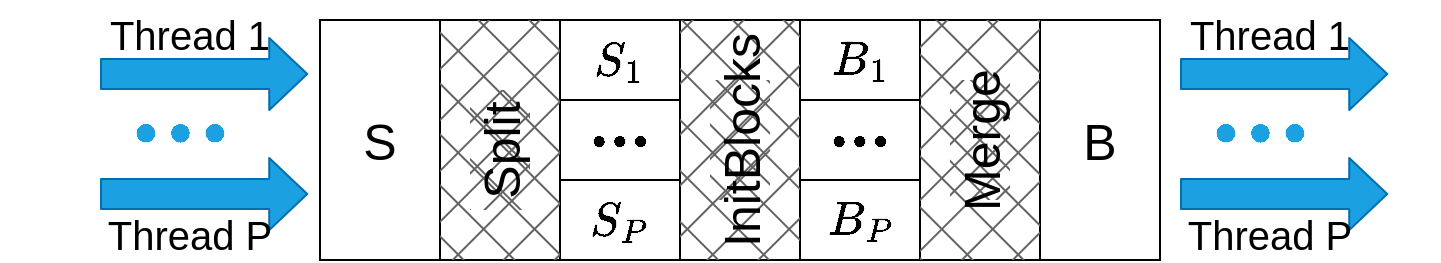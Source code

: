 <mxfile>
    <diagram id="4vPZcTN9GLReFkVKcJ1D" name="Page-1">
        <mxGraphModel dx="954" dy="579" grid="1" gridSize="10" guides="1" tooltips="1" connect="1" arrows="1" fold="1" page="1" pageScale="1" pageWidth="850" pageHeight="1100" background="#ffffff" math="1" shadow="0">
            <root>
                <mxCell id="0"/>
                <mxCell id="1" parent="0"/>
                <mxCell id="2" value="" style="shape=table;startSize=0;container=1;collapsible=0;childLayout=tableLayout;fillColor=none;fontColor=#000000;strokeColor=#000000;" vertex="1" parent="1">
                    <mxGeometry x="210" y="190" width="420" height="120" as="geometry"/>
                </mxCell>
                <mxCell id="3" value="" style="shape=tableRow;horizontal=0;startSize=0;swimlaneHead=0;swimlaneBody=0;top=0;left=0;bottom=0;right=0;collapsible=0;dropTarget=0;fillColor=none;points=[[0,0.5],[1,0.5]];portConstraint=eastwest;fontColor=#000000;" vertex="1" parent="2">
                    <mxGeometry width="420" height="40" as="geometry"/>
                </mxCell>
                <mxCell id="4" value="&lt;font style=&quot;font-size: 25px;&quot;&gt;S&lt;/font&gt;" style="shape=partialRectangle;html=1;whiteSpace=wrap;connectable=0;overflow=hidden;fillColor=none;top=0;left=0;bottom=0;right=0;pointerEvents=1;rowspan=3;colspan=1;fontColor=#000000;" vertex="1" parent="3">
                    <mxGeometry width="60" height="120" as="geometry">
                        <mxRectangle width="60" height="40" as="alternateBounds"/>
                    </mxGeometry>
                </mxCell>
                <mxCell id="57" style="shape=partialRectangle;html=1;whiteSpace=wrap;connectable=0;overflow=hidden;fillColor=#636363;top=0;left=0;bottom=0;right=0;pointerEvents=1;rowspan=3;colspan=1;fillStyle=cross-hatch;fontColor=#000000;" vertex="1" parent="3">
                    <mxGeometry x="60" width="60" height="120" as="geometry">
                        <mxRectangle width="60" height="40" as="alternateBounds"/>
                    </mxGeometry>
                </mxCell>
                <mxCell id="5" value="&lt;font style=&quot;font-size: 20px;&quot;&gt;\(S_1\)&lt;/font&gt;" style="shape=partialRectangle;html=1;whiteSpace=wrap;connectable=0;overflow=hidden;fillColor=none;top=0;left=0;bottom=0;right=0;pointerEvents=1;fontColor=#000000;" vertex="1" parent="3">
                    <mxGeometry x="120" width="60" height="40" as="geometry">
                        <mxRectangle width="60" height="40" as="alternateBounds"/>
                    </mxGeometry>
                </mxCell>
                <mxCell id="6" value="" style="shape=partialRectangle;html=1;whiteSpace=wrap;connectable=0;overflow=hidden;fillColor=#636363;top=0;left=0;bottom=0;right=0;pointerEvents=1;rowspan=3;colspan=1;fillStyle=cross-hatch;fontColor=#000000;" vertex="1" parent="3">
                    <mxGeometry x="180" width="60" height="120" as="geometry">
                        <mxRectangle width="60" height="40" as="alternateBounds"/>
                    </mxGeometry>
                </mxCell>
                <mxCell id="7" value="&lt;font style=&quot;font-size: 20px;&quot;&gt;\(B_1\)&lt;/font&gt;" style="shape=partialRectangle;html=1;whiteSpace=wrap;connectable=0;overflow=hidden;fillColor=none;top=0;left=0;bottom=0;right=0;pointerEvents=1;fontColor=#000000;" vertex="1" parent="3">
                    <mxGeometry x="240" width="60" height="40" as="geometry">
                        <mxRectangle width="60" height="40" as="alternateBounds"/>
                    </mxGeometry>
                </mxCell>
                <mxCell id="8" value="" style="shape=partialRectangle;html=1;whiteSpace=wrap;connectable=0;overflow=hidden;fillColor=#636363;top=0;left=0;bottom=0;right=0;pointerEvents=1;rowspan=3;colspan=1;fillStyle=cross-hatch;fontColor=#000000;" vertex="1" parent="3">
                    <mxGeometry x="300" width="60" height="120" as="geometry">
                        <mxRectangle width="60" height="40" as="alternateBounds"/>
                    </mxGeometry>
                </mxCell>
                <mxCell id="63" value="&lt;font style=&quot;font-size: 25px;&quot;&gt;B&lt;/font&gt;" style="shape=partialRectangle;html=1;whiteSpace=wrap;connectable=0;overflow=hidden;fillColor=none;top=0;left=0;bottom=0;right=0;pointerEvents=1;rowspan=3;colspan=1;fontColor=#000000;" vertex="1" parent="3">
                    <mxGeometry x="360" width="60" height="120" as="geometry">
                        <mxRectangle width="60" height="40" as="alternateBounds"/>
                    </mxGeometry>
                </mxCell>
                <mxCell id="9" value="" style="shape=tableRow;horizontal=0;startSize=0;swimlaneHead=0;swimlaneBody=0;top=0;left=0;bottom=0;right=0;collapsible=0;dropTarget=0;fillColor=none;points=[[0,0.5],[1,0.5]];portConstraint=eastwest;fontColor=#000000;" vertex="1" parent="2">
                    <mxGeometry y="40" width="420" height="40" as="geometry"/>
                </mxCell>
                <mxCell id="10" value="" style="shape=partialRectangle;html=1;whiteSpace=wrap;connectable=0;overflow=hidden;fillColor=none;top=0;left=0;bottom=0;right=0;pointerEvents=1;" vertex="1" visible="0" parent="9">
                    <mxGeometry width="60" height="40" as="geometry">
                        <mxRectangle width="60" height="40" as="alternateBounds"/>
                    </mxGeometry>
                </mxCell>
                <mxCell id="58" style="shape=partialRectangle;html=1;whiteSpace=wrap;connectable=0;overflow=hidden;fillColor=none;top=0;left=0;bottom=0;right=0;pointerEvents=1;" vertex="1" visible="0" parent="9">
                    <mxGeometry x="60" width="60" height="40" as="geometry">
                        <mxRectangle width="60" height="40" as="alternateBounds"/>
                    </mxGeometry>
                </mxCell>
                <mxCell id="11" value="\(\bullet\bullet\bullet&lt;br&gt;\)" style="shape=partialRectangle;html=1;whiteSpace=wrap;connectable=0;overflow=hidden;fillColor=none;top=0;left=0;bottom=0;right=0;pointerEvents=1;fontColor=#000000;" vertex="1" parent="9">
                    <mxGeometry x="120" width="60" height="40" as="geometry">
                        <mxRectangle width="60" height="40" as="alternateBounds"/>
                    </mxGeometry>
                </mxCell>
                <mxCell id="12" value="" style="shape=partialRectangle;html=1;whiteSpace=wrap;connectable=0;overflow=hidden;fillColor=none;top=0;left=0;bottom=0;right=0;pointerEvents=1;" vertex="1" visible="0" parent="9">
                    <mxGeometry x="180" width="60" height="40" as="geometry">
                        <mxRectangle width="60" height="40" as="alternateBounds"/>
                    </mxGeometry>
                </mxCell>
                <mxCell id="13" value="\(\bullet\bullet\bullet&lt;br&gt;\)" style="shape=partialRectangle;html=1;whiteSpace=wrap;connectable=0;overflow=hidden;fillColor=none;top=0;left=0;bottom=0;right=0;pointerEvents=1;fontColor=#000000;" vertex="1" parent="9">
                    <mxGeometry x="240" width="60" height="40" as="geometry">
                        <mxRectangle width="60" height="40" as="alternateBounds"/>
                    </mxGeometry>
                </mxCell>
                <mxCell id="14" value="" style="shape=partialRectangle;html=1;whiteSpace=wrap;connectable=0;overflow=hidden;fillColor=none;top=0;left=0;bottom=0;right=0;pointerEvents=1;" vertex="1" visible="0" parent="9">
                    <mxGeometry x="300" width="60" height="40" as="geometry">
                        <mxRectangle width="60" height="40" as="alternateBounds"/>
                    </mxGeometry>
                </mxCell>
                <mxCell id="64" style="shape=partialRectangle;html=1;whiteSpace=wrap;connectable=0;overflow=hidden;fillColor=none;top=0;left=0;bottom=0;right=0;pointerEvents=1;" vertex="1" visible="0" parent="9">
                    <mxGeometry x="360" width="60" height="40" as="geometry">
                        <mxRectangle width="60" height="40" as="alternateBounds"/>
                    </mxGeometry>
                </mxCell>
                <mxCell id="15" value="" style="shape=tableRow;horizontal=0;startSize=0;swimlaneHead=0;swimlaneBody=0;top=0;left=0;bottom=0;right=0;collapsible=0;dropTarget=0;fillColor=none;points=[[0,0.5],[1,0.5]];portConstraint=eastwest;fontColor=#000000;" vertex="1" parent="2">
                    <mxGeometry y="80" width="420" height="40" as="geometry"/>
                </mxCell>
                <mxCell id="16" value="" style="shape=partialRectangle;html=1;whiteSpace=wrap;connectable=0;overflow=hidden;fillColor=none;top=0;left=0;bottom=0;right=0;pointerEvents=1;" vertex="1" visible="0" parent="15">
                    <mxGeometry width="60" height="40" as="geometry">
                        <mxRectangle width="60" height="40" as="alternateBounds"/>
                    </mxGeometry>
                </mxCell>
                <mxCell id="59" style="shape=partialRectangle;html=1;whiteSpace=wrap;connectable=0;overflow=hidden;fillColor=none;top=0;left=0;bottom=0;right=0;pointerEvents=1;" vertex="1" visible="0" parent="15">
                    <mxGeometry x="60" width="60" height="40" as="geometry">
                        <mxRectangle width="60" height="40" as="alternateBounds"/>
                    </mxGeometry>
                </mxCell>
                <mxCell id="17" value="&lt;span style=&quot;font-size: 20px;&quot;&gt;\(S_P\)&lt;/span&gt;" style="shape=partialRectangle;html=1;whiteSpace=wrap;connectable=0;overflow=hidden;fillColor=none;top=0;left=0;bottom=0;right=0;pointerEvents=1;fontColor=#000000;" vertex="1" parent="15">
                    <mxGeometry x="120" width="60" height="40" as="geometry">
                        <mxRectangle width="60" height="40" as="alternateBounds"/>
                    </mxGeometry>
                </mxCell>
                <mxCell id="18" value="" style="shape=partialRectangle;html=1;whiteSpace=wrap;connectable=0;overflow=hidden;fillColor=none;top=0;left=0;bottom=0;right=0;pointerEvents=1;" vertex="1" visible="0" parent="15">
                    <mxGeometry x="180" width="60" height="40" as="geometry">
                        <mxRectangle width="60" height="40" as="alternateBounds"/>
                    </mxGeometry>
                </mxCell>
                <mxCell id="19" value="&lt;font style=&quot;font-size: 20px;&quot;&gt;\(B_P\)&lt;/font&gt;" style="shape=partialRectangle;html=1;whiteSpace=wrap;connectable=0;overflow=hidden;fillColor=none;top=0;left=0;bottom=0;right=0;pointerEvents=1;fontColor=#000000;" vertex="1" parent="15">
                    <mxGeometry x="240" width="60" height="40" as="geometry">
                        <mxRectangle width="60" height="40" as="alternateBounds"/>
                    </mxGeometry>
                </mxCell>
                <mxCell id="20" value="" style="shape=partialRectangle;html=1;whiteSpace=wrap;connectable=0;overflow=hidden;fillColor=none;top=0;left=0;bottom=0;right=0;pointerEvents=1;" vertex="1" visible="0" parent="15">
                    <mxGeometry x="300" width="60" height="40" as="geometry">
                        <mxRectangle width="60" height="40" as="alternateBounds"/>
                    </mxGeometry>
                </mxCell>
                <mxCell id="65" style="shape=partialRectangle;html=1;whiteSpace=wrap;connectable=0;overflow=hidden;fillColor=none;top=0;left=0;bottom=0;right=0;pointerEvents=1;" vertex="1" visible="0" parent="15">
                    <mxGeometry x="360" width="60" height="40" as="geometry">
                        <mxRectangle width="60" height="40" as="alternateBounds"/>
                    </mxGeometry>
                </mxCell>
                <mxCell id="60" value="&lt;font style=&quot;font-size: 25px;&quot;&gt;Split&lt;/font&gt;" style="text;html=1;fillColor=#636363;align=center;verticalAlign=middle;whiteSpace=wrap;rounded=0;fontSize=20;direction=east;rotation=-90;fillStyle=cross-hatch;fontColor=#000000;" vertex="1" parent="1">
                    <mxGeometry x="270" y="240" width="60" height="30" as="geometry"/>
                </mxCell>
                <mxCell id="61" value="InitBlocks" style="text;html=1;fillColor=#636363;align=center;verticalAlign=middle;whiteSpace=wrap;rounded=0;fontSize=25;rotation=-90;fillStyle=cross-hatch;fontColor=#000000;" vertex="1" parent="1">
                    <mxGeometry x="390" y="235" width="60" height="30" as="geometry"/>
                </mxCell>
                <mxCell id="62" value="&lt;font style=&quot;font-size: 25px;&quot;&gt;Merge&lt;/font&gt;" style="text;html=1;fillColor=#636363;align=center;verticalAlign=middle;whiteSpace=wrap;rounded=0;fontSize=20;rotation=-90;fillStyle=cross-hatch;fontColor=#000000;" vertex="1" parent="1">
                    <mxGeometry x="510" y="235" width="60" height="30" as="geometry"/>
                </mxCell>
                <mxCell id="67" value="" style="shape=flexArrow;endArrow=classic;html=1;fontSize=25;entryX=-0.014;entryY=0.675;entryDx=0;entryDy=0;entryPerimeter=0;fillColor=#1ba1e2;strokeColor=#006EAF;endSize=6;startSize=6;strokeWidth=1;startWidth=20;width=15;fontColor=#000000;" edge="1" parent="1" target="3">
                    <mxGeometry width="50" height="50" relative="1" as="geometry">
                        <mxPoint x="100" y="217" as="sourcePoint"/>
                        <mxPoint x="150" y="185" as="targetPoint"/>
                    </mxGeometry>
                </mxCell>
                <mxCell id="68" value="&lt;font style=&quot;font-size: 20px;&quot;&gt;Thread 1&lt;/font&gt;" style="text;html=1;strokeColor=none;fillColor=none;align=center;verticalAlign=middle;whiteSpace=wrap;rounded=0;fillStyle=auto;fontSize=25;fontColor=#000000;" vertex="1" parent="1">
                    <mxGeometry x="100" y="180" width="90" height="30" as="geometry"/>
                </mxCell>
                <mxCell id="69" value="" style="shape=flexArrow;endArrow=classic;html=1;fontSize=25;entryX=-0.014;entryY=0.675;entryDx=0;entryDy=0;entryPerimeter=0;fillColor=#1ba1e2;strokeColor=#006EAF;endSize=6;startSize=6;strokeWidth=1;startWidth=20;width=15;fontColor=#000000;" edge="1" parent="1">
                    <mxGeometry width="50" height="50" relative="1" as="geometry">
                        <mxPoint x="100" y="277" as="sourcePoint"/>
                        <mxPoint x="204.12" y="277" as="targetPoint"/>
                    </mxGeometry>
                </mxCell>
                <mxCell id="70" value="&lt;font style=&quot;font-size: 20px;&quot;&gt;Thread P&lt;/font&gt;" style="text;html=1;strokeColor=none;fillColor=none;align=center;verticalAlign=middle;whiteSpace=wrap;rounded=0;fillStyle=auto;fontSize=25;fontColor=#000000;" vertex="1" parent="1">
                    <mxGeometry x="100" y="280" width="90" height="30" as="geometry"/>
                </mxCell>
                <mxCell id="71" value="\(\bullet\bullet\bullet\)" style="text;html=1;strokeColor=none;fillColor=none;align=center;verticalAlign=middle;whiteSpace=wrap;rounded=0;fillStyle=auto;fontSize=20;fontColor=#1ba1e2;" vertex="1" parent="1">
                    <mxGeometry x="110" y="230" width="60" height="30" as="geometry"/>
                </mxCell>
                <mxCell id="72" value="" style="shape=flexArrow;endArrow=classic;html=1;fontSize=25;entryX=-0.014;entryY=0.675;entryDx=0;entryDy=0;entryPerimeter=0;fillColor=#1ba1e2;strokeColor=#006EAF;endSize=6;startSize=6;strokeWidth=1;startWidth=20;width=15;fontColor=#000000;" edge="1" parent="1">
                    <mxGeometry width="50" height="50" relative="1" as="geometry">
                        <mxPoint x="640" y="217" as="sourcePoint"/>
                        <mxPoint x="744.12" y="217" as="targetPoint"/>
                    </mxGeometry>
                </mxCell>
                <mxCell id="73" value="&lt;font style=&quot;font-size: 20px;&quot;&gt;Thread 1&lt;/font&gt;" style="text;html=1;strokeColor=none;fillColor=none;align=center;verticalAlign=middle;whiteSpace=wrap;rounded=0;fillStyle=auto;fontSize=25;fontColor=#000000;" vertex="1" parent="1">
                    <mxGeometry x="640" y="180" width="90" height="30" as="geometry"/>
                </mxCell>
                <mxCell id="74" value="" style="shape=flexArrow;endArrow=classic;html=1;fontSize=25;entryX=-0.014;entryY=0.675;entryDx=0;entryDy=0;entryPerimeter=0;fillColor=#1ba1e2;strokeColor=#006EAF;endSize=6;startSize=6;strokeWidth=1;startWidth=20;width=15;fontColor=#000000;" edge="1" parent="1">
                    <mxGeometry width="50" height="50" relative="1" as="geometry">
                        <mxPoint x="640" y="277" as="sourcePoint"/>
                        <mxPoint x="744.12" y="277" as="targetPoint"/>
                    </mxGeometry>
                </mxCell>
                <mxCell id="75" value="&lt;font style=&quot;font-size: 20px;&quot;&gt;Thread P&lt;/font&gt;" style="text;html=1;strokeColor=none;fillColor=none;align=center;verticalAlign=middle;whiteSpace=wrap;rounded=0;fillStyle=auto;fontSize=25;fontColor=#000000;" vertex="1" parent="1">
                    <mxGeometry x="640" y="280" width="90" height="30" as="geometry"/>
                </mxCell>
                <mxCell id="76" value="\(\bullet\bullet\bullet\)" style="text;html=1;strokeColor=none;fillColor=none;align=center;verticalAlign=middle;whiteSpace=wrap;rounded=0;fillStyle=auto;fontSize=20;fontColor=#1ba1e2;" vertex="1" parent="1">
                    <mxGeometry x="650" y="230" width="60" height="30" as="geometry"/>
                </mxCell>
            </root>
        </mxGraphModel>
    </diagram>
</mxfile>